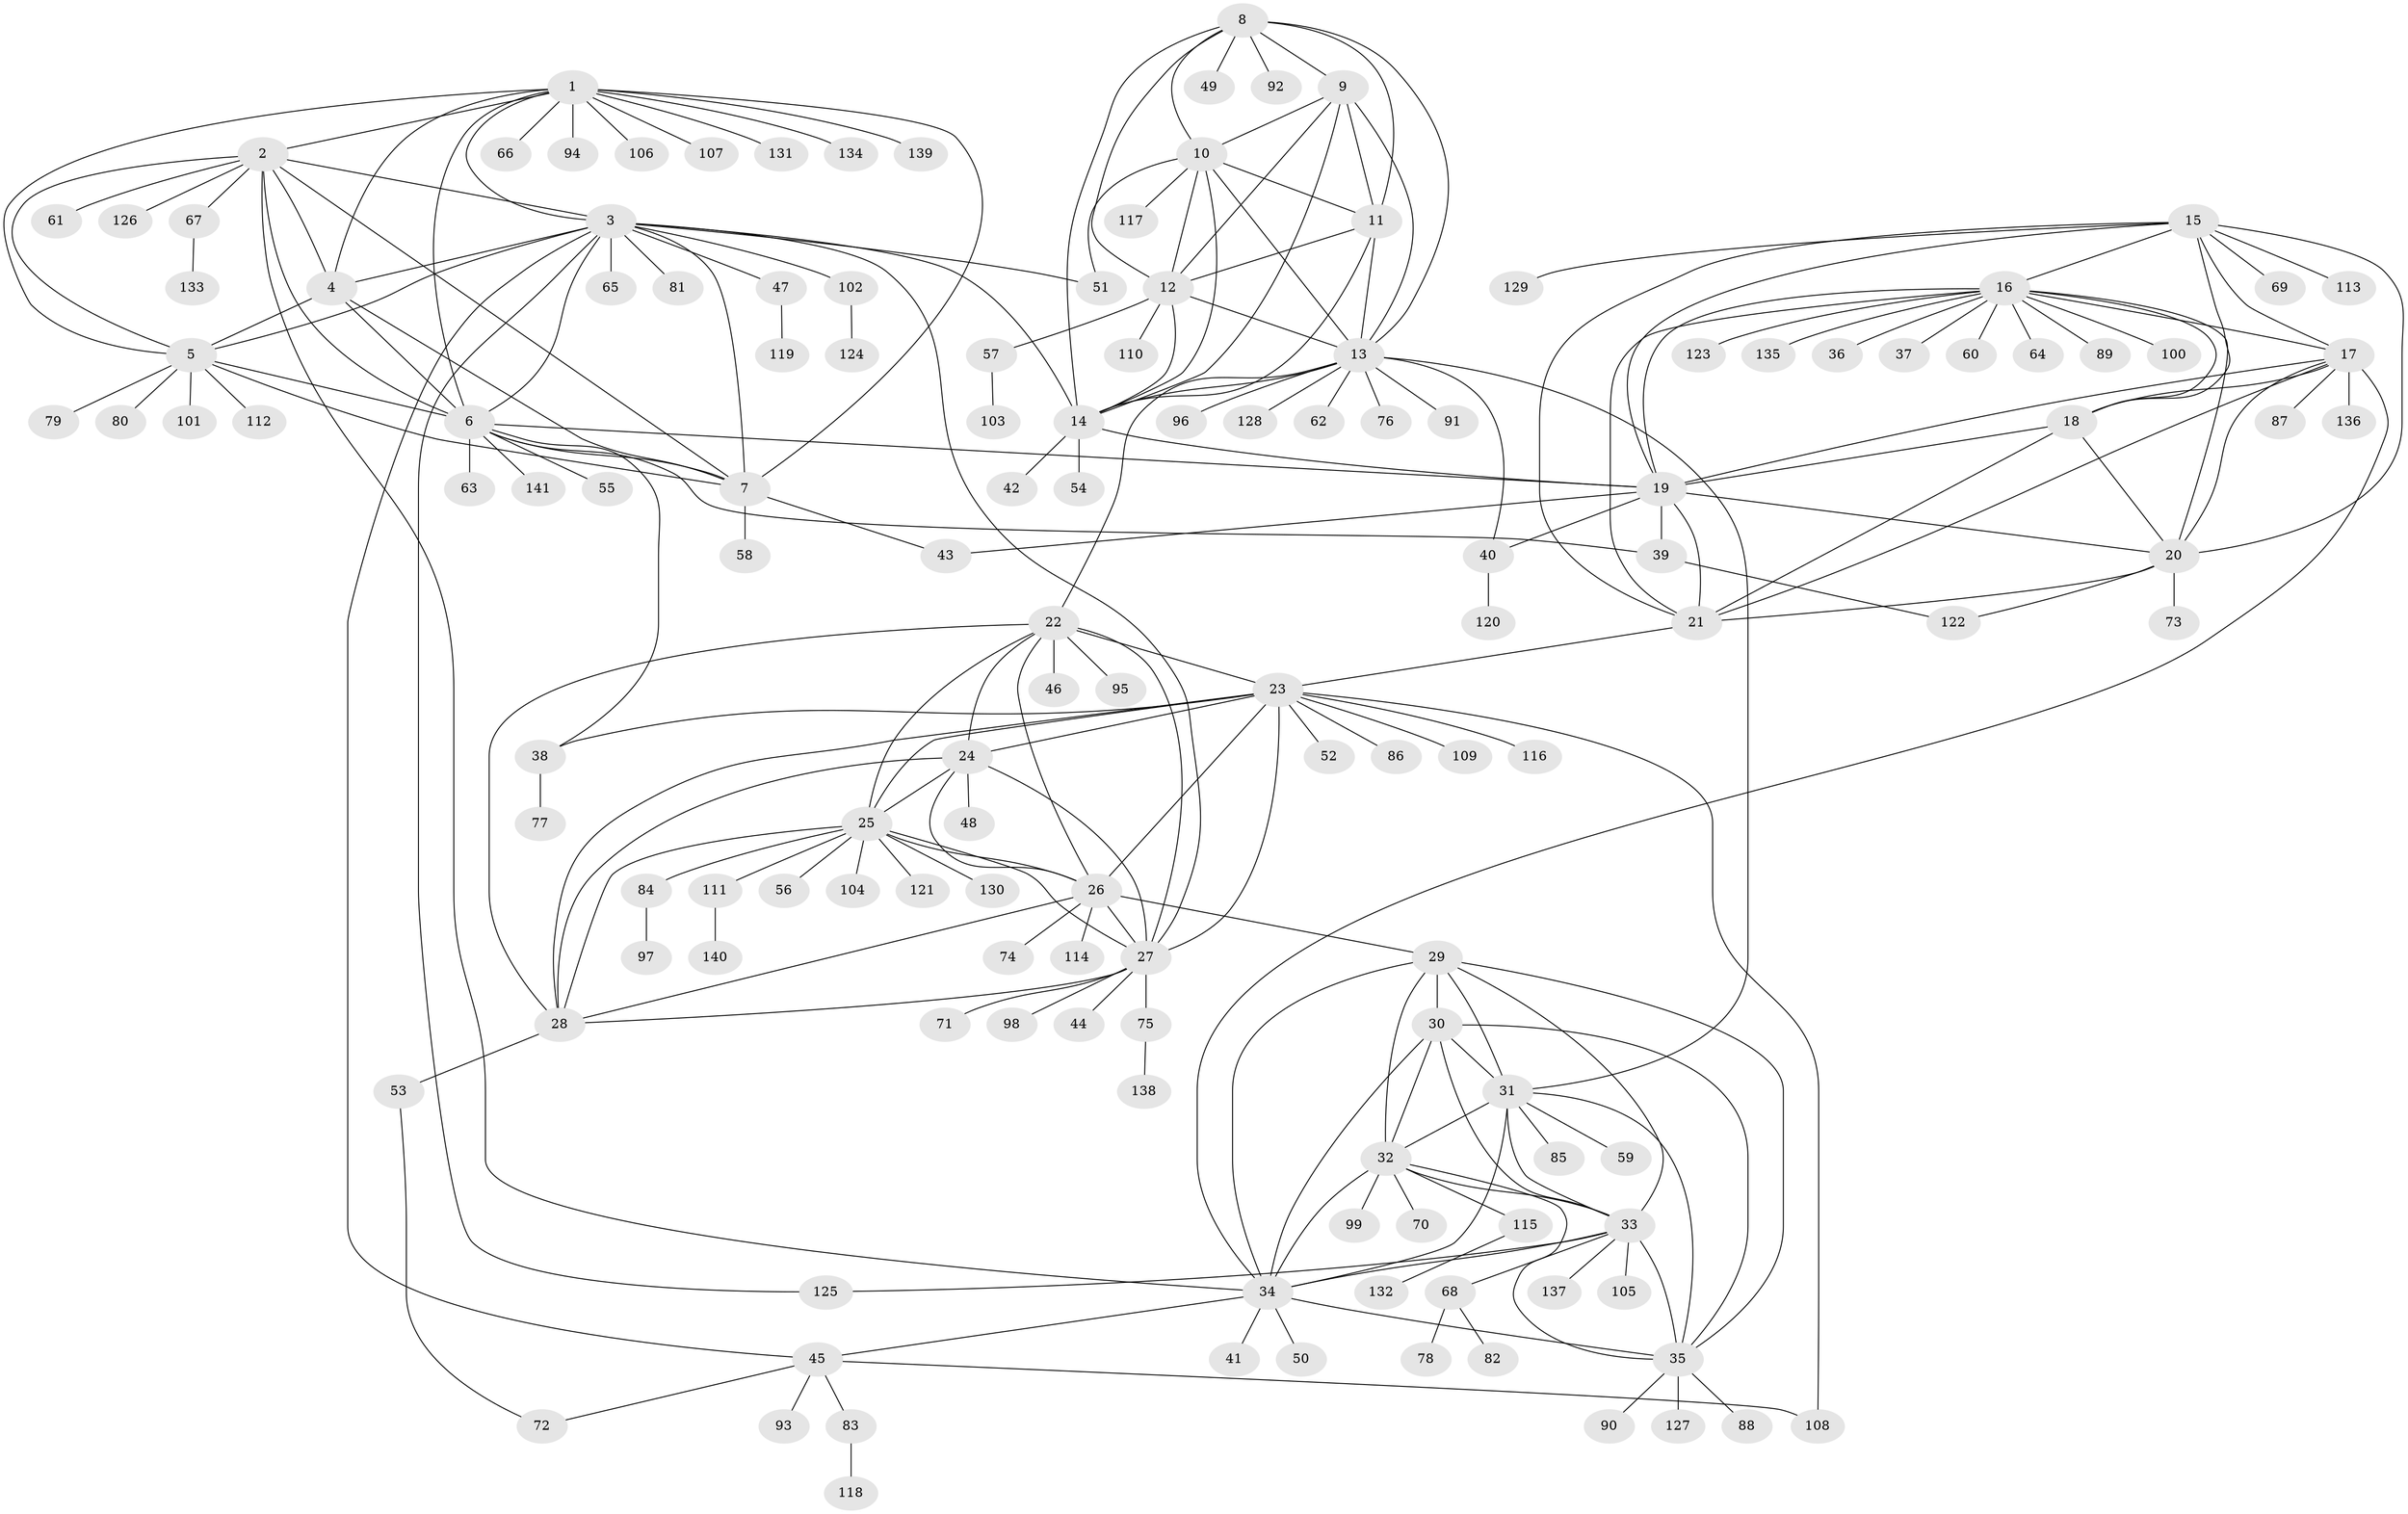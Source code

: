 // Generated by graph-tools (version 1.1) at 2025/02/03/09/25 03:02:42]
// undirected, 141 vertices, 231 edges
graph export_dot {
graph [start="1"]
  node [color=gray90,style=filled];
  1;
  2;
  3;
  4;
  5;
  6;
  7;
  8;
  9;
  10;
  11;
  12;
  13;
  14;
  15;
  16;
  17;
  18;
  19;
  20;
  21;
  22;
  23;
  24;
  25;
  26;
  27;
  28;
  29;
  30;
  31;
  32;
  33;
  34;
  35;
  36;
  37;
  38;
  39;
  40;
  41;
  42;
  43;
  44;
  45;
  46;
  47;
  48;
  49;
  50;
  51;
  52;
  53;
  54;
  55;
  56;
  57;
  58;
  59;
  60;
  61;
  62;
  63;
  64;
  65;
  66;
  67;
  68;
  69;
  70;
  71;
  72;
  73;
  74;
  75;
  76;
  77;
  78;
  79;
  80;
  81;
  82;
  83;
  84;
  85;
  86;
  87;
  88;
  89;
  90;
  91;
  92;
  93;
  94;
  95;
  96;
  97;
  98;
  99;
  100;
  101;
  102;
  103;
  104;
  105;
  106;
  107;
  108;
  109;
  110;
  111;
  112;
  113;
  114;
  115;
  116;
  117;
  118;
  119;
  120;
  121;
  122;
  123;
  124;
  125;
  126;
  127;
  128;
  129;
  130;
  131;
  132;
  133;
  134;
  135;
  136;
  137;
  138;
  139;
  140;
  141;
  1 -- 2;
  1 -- 3;
  1 -- 4;
  1 -- 5;
  1 -- 6;
  1 -- 7;
  1 -- 66;
  1 -- 94;
  1 -- 106;
  1 -- 107;
  1 -- 131;
  1 -- 134;
  1 -- 139;
  2 -- 3;
  2 -- 4;
  2 -- 5;
  2 -- 6;
  2 -- 7;
  2 -- 34;
  2 -- 61;
  2 -- 67;
  2 -- 126;
  3 -- 4;
  3 -- 5;
  3 -- 6;
  3 -- 7;
  3 -- 14;
  3 -- 27;
  3 -- 45;
  3 -- 47;
  3 -- 51;
  3 -- 65;
  3 -- 81;
  3 -- 102;
  3 -- 125;
  4 -- 5;
  4 -- 6;
  4 -- 7;
  5 -- 6;
  5 -- 7;
  5 -- 79;
  5 -- 80;
  5 -- 101;
  5 -- 112;
  6 -- 7;
  6 -- 19;
  6 -- 38;
  6 -- 39;
  6 -- 55;
  6 -- 63;
  6 -- 141;
  7 -- 43;
  7 -- 58;
  8 -- 9;
  8 -- 10;
  8 -- 11;
  8 -- 12;
  8 -- 13;
  8 -- 14;
  8 -- 49;
  8 -- 92;
  9 -- 10;
  9 -- 11;
  9 -- 12;
  9 -- 13;
  9 -- 14;
  10 -- 11;
  10 -- 12;
  10 -- 13;
  10 -- 14;
  10 -- 51;
  10 -- 117;
  11 -- 12;
  11 -- 13;
  11 -- 14;
  12 -- 13;
  12 -- 14;
  12 -- 57;
  12 -- 110;
  13 -- 14;
  13 -- 22;
  13 -- 31;
  13 -- 40;
  13 -- 62;
  13 -- 76;
  13 -- 91;
  13 -- 96;
  13 -- 128;
  14 -- 19;
  14 -- 42;
  14 -- 54;
  15 -- 16;
  15 -- 17;
  15 -- 18;
  15 -- 19;
  15 -- 20;
  15 -- 21;
  15 -- 69;
  15 -- 113;
  15 -- 129;
  16 -- 17;
  16 -- 18;
  16 -- 19;
  16 -- 20;
  16 -- 21;
  16 -- 36;
  16 -- 37;
  16 -- 60;
  16 -- 64;
  16 -- 89;
  16 -- 100;
  16 -- 123;
  16 -- 135;
  17 -- 18;
  17 -- 19;
  17 -- 20;
  17 -- 21;
  17 -- 34;
  17 -- 87;
  17 -- 136;
  18 -- 19;
  18 -- 20;
  18 -- 21;
  19 -- 20;
  19 -- 21;
  19 -- 39;
  19 -- 40;
  19 -- 43;
  20 -- 21;
  20 -- 73;
  20 -- 122;
  21 -- 23;
  22 -- 23;
  22 -- 24;
  22 -- 25;
  22 -- 26;
  22 -- 27;
  22 -- 28;
  22 -- 46;
  22 -- 95;
  23 -- 24;
  23 -- 25;
  23 -- 26;
  23 -- 27;
  23 -- 28;
  23 -- 38;
  23 -- 52;
  23 -- 86;
  23 -- 108;
  23 -- 109;
  23 -- 116;
  24 -- 25;
  24 -- 26;
  24 -- 27;
  24 -- 28;
  24 -- 48;
  25 -- 26;
  25 -- 27;
  25 -- 28;
  25 -- 56;
  25 -- 84;
  25 -- 104;
  25 -- 111;
  25 -- 121;
  25 -- 130;
  26 -- 27;
  26 -- 28;
  26 -- 29;
  26 -- 74;
  26 -- 114;
  27 -- 28;
  27 -- 44;
  27 -- 71;
  27 -- 75;
  27 -- 98;
  28 -- 53;
  29 -- 30;
  29 -- 31;
  29 -- 32;
  29 -- 33;
  29 -- 34;
  29 -- 35;
  30 -- 31;
  30 -- 32;
  30 -- 33;
  30 -- 34;
  30 -- 35;
  31 -- 32;
  31 -- 33;
  31 -- 34;
  31 -- 35;
  31 -- 59;
  31 -- 85;
  32 -- 33;
  32 -- 34;
  32 -- 35;
  32 -- 70;
  32 -- 99;
  32 -- 115;
  33 -- 34;
  33 -- 35;
  33 -- 68;
  33 -- 105;
  33 -- 125;
  33 -- 137;
  34 -- 35;
  34 -- 41;
  34 -- 45;
  34 -- 50;
  35 -- 88;
  35 -- 90;
  35 -- 127;
  38 -- 77;
  39 -- 122;
  40 -- 120;
  45 -- 72;
  45 -- 83;
  45 -- 93;
  45 -- 108;
  47 -- 119;
  53 -- 72;
  57 -- 103;
  67 -- 133;
  68 -- 78;
  68 -- 82;
  75 -- 138;
  83 -- 118;
  84 -- 97;
  102 -- 124;
  111 -- 140;
  115 -- 132;
}
